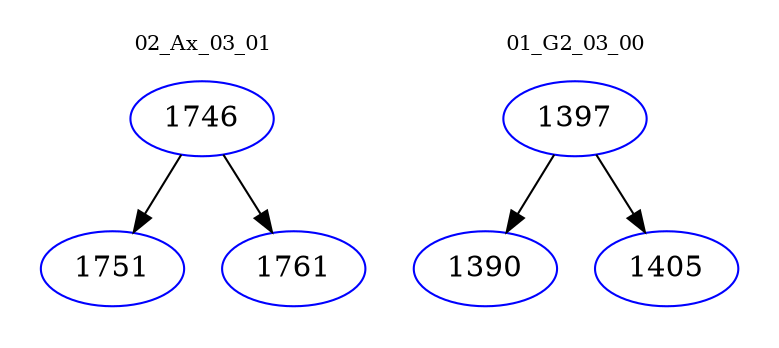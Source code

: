digraph{
subgraph cluster_0 {
color = white
label = "02_Ax_03_01";
fontsize=10;
T0_1746 [label="1746", color="blue"]
T0_1746 -> T0_1751 [color="black"]
T0_1751 [label="1751", color="blue"]
T0_1746 -> T0_1761 [color="black"]
T0_1761 [label="1761", color="blue"]
}
subgraph cluster_1 {
color = white
label = "01_G2_03_00";
fontsize=10;
T1_1397 [label="1397", color="blue"]
T1_1397 -> T1_1390 [color="black"]
T1_1390 [label="1390", color="blue"]
T1_1397 -> T1_1405 [color="black"]
T1_1405 [label="1405", color="blue"]
}
}
